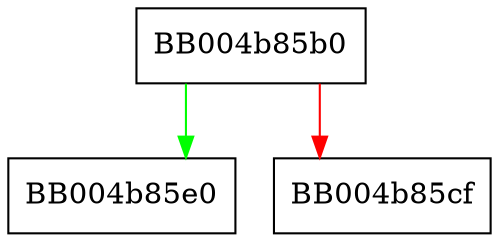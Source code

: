 digraph ossl_qrx_get_key_epoch {
  node [shape="box"];
  graph [splines=ortho];
  BB004b85b0 -> BB004b85e0 [color="green"];
  BB004b85b0 -> BB004b85cf [color="red"];
}